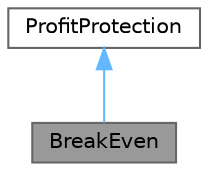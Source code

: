 digraph "BreakEven"
{
 // LATEX_PDF_SIZE
  bgcolor="transparent";
  edge [fontname=Helvetica,fontsize=10,labelfontname=Helvetica,labelfontsize=10];
  node [fontname=Helvetica,fontsize=10,shape=box,height=0.2,width=0.4];
  Node1 [id="Node000001",label="BreakEven",height=0.2,width=0.4,color="gray40", fillcolor="grey60", style="filled", fontcolor="black",tooltip="Class to handle the break-even adjustment of stop loss for positions."];
  Node2 -> Node1 [id="edge1_Node000001_Node000002",dir="back",color="steelblue1",style="solid",tooltip=" "];
  Node2 [id="Node000002",label="ProfitProtection",height=0.2,width=0.4,color="gray40", fillcolor="white", style="filled",URL="$class_profit_protection.html",tooltip="Class to handle profit protection mechanisms such as trailing stops and break-even adjustments."];
}
